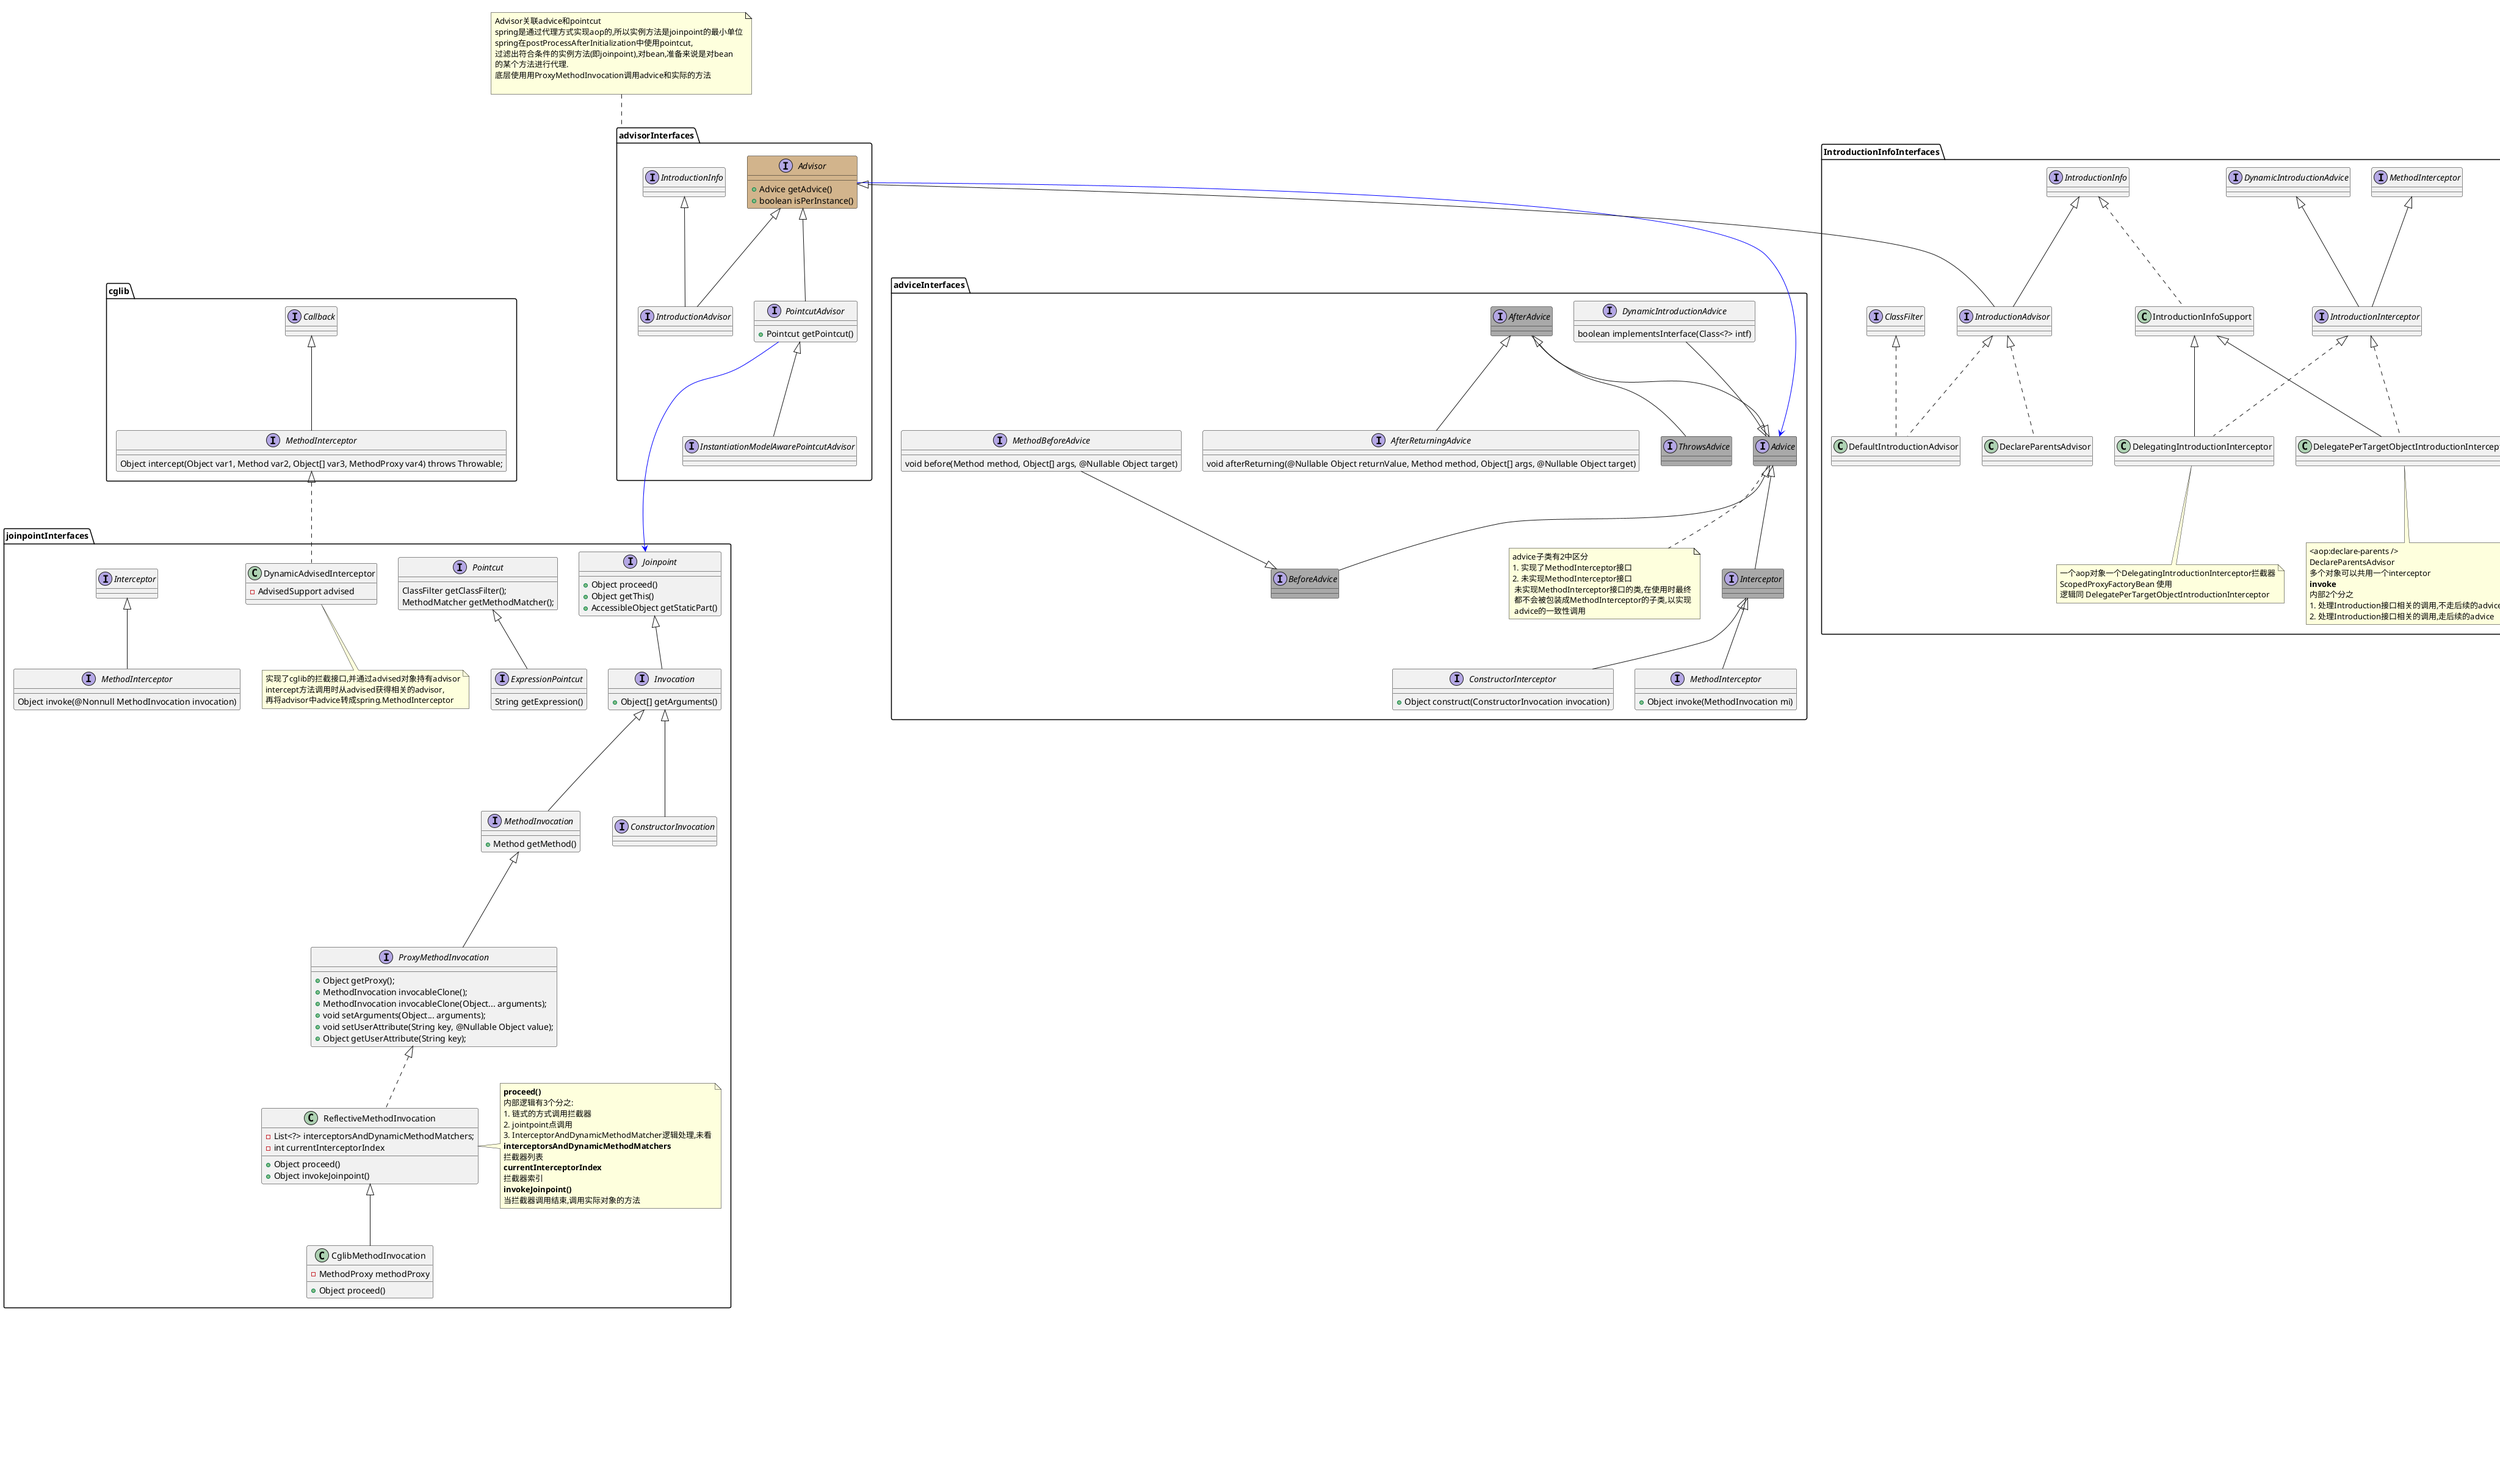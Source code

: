 @startuml
'https://plantuml.com/class-diagram

'DarkGrey 标记接口

namespace cglib {
    interface MethodInterceptor extends Callback {
        Object intercept(Object var1, Method var2, Object[] var3, MethodProxy var4) throws Throwable;
    }
}

interface Ordered {
	int HIGHEST_PRECEDENCE = Integer.MIN_VALUE;
	int LOWEST_PRECEDENCE = Integer.MAX_VALUE;
	+ int getOrder()
}

'joinpoint
namespace joinpointInterfaces {

    interface Joinpoint{
        + Object proceed()
        + Object getThis()
        + AccessibleObject getStaticPart()
    }
    interface Invocation extends Joinpoint{
        + Object[] getArguments()
    }
    interface MethodInvocation extends Invocation{
        + Method getMethod()
    }
    interface ProxyMethodInvocation extends MethodInvocation{
        + Object getProxy();
        + MethodInvocation invocableClone();
        + MethodInvocation invocableClone(Object... arguments);
        + void setArguments(Object... arguments);
        + void setUserAttribute(String key, @Nullable Object value);
        + Object getUserAttribute(String key);
    }



    interface ConstructorInvocation extends Invocation

    interface Pointcut{
        ClassFilter getClassFilter();
        MethodMatcher getMethodMatcher();
    }
    interface ExpressionPointcut extends Pointcut{
        String getExpression()
    }




    class DynamicAdvisedInterceptor implements cglib.MethodInterceptor{
        - AdvisedSupport advised
    }
    note bottom of  DynamicAdvisedInterceptor
    实现了cglib的拦截接口,并通过advised对象持有advisor
    intercept方法调用时从advised获得相关的advisor,
    再将advisor中advice转成spring.MethodInterceptor
    end note


    class ReflectiveMethodInvocation implements ProxyMethodInvocation{
        - List<?> interceptorsAndDynamicMethodMatchers;
        - int currentInterceptorIndex
        + Object proceed()
        + Object invokeJoinpoint()
    }
    note right of ReflectiveMethodInvocation
    **proceed()**
    内部逻辑有3个分之:
    #链式的方式调用拦截器
    #jointpoint点调用
    #InterceptorAndDynamicMethodMatcher逻辑处理,未看
    **interceptorsAndDynamicMethodMatchers**
    拦截器列表
    **currentInterceptorIndex**
    拦截器索引
    **invokeJoinpoint()**
    当拦截器调用结束,调用实际对象的方法
    end note

    class CglibMethodInvocation extends ReflectiveMethodInvocation{
        - MethodProxy methodProxy
        + Object proceed()
    }

    interface MethodInterceptor extends Interceptor{
        Object invoke(@Nonnull MethodInvocation invocation)
    }
}


'Advice
namespace adviceInterfaces {


    interface Advice #DarkGrey
    note bottom of Advice
    advice子类有2中区分
    #实现了MethodInterceptor接口
    #未实现MethodInterceptor接口
     未实现MethodInterceptor接口的类,在使用时最终
     都不会被包装成MethodInterceptor的子类,以实现
     advice的一致性调用
    end note

    interface AfterAdvice #DarkGrey
    AfterAdvice --|> Advice
    interface DynamicIntroductionAdvice{
        boolean implementsInterface(Class<?> intf)
    }
    DynamicIntroductionAdvice --|> Advice

    interface AfterReturningAdvice extends AfterAdvice{
        void afterReturning(@Nullable Object returnValue, Method method, Object[] args, @Nullable Object target)
    }
    interface ThrowsAdvice #DarkGrey extends AfterAdvice
    interface BeforeAdvice #DarkGrey extends Advice {
    }
    interface MethodBeforeAdvice  {
        void before(Method method, Object[] args, @Nullable Object target)
    }
    MethodBeforeAdvice --|> BeforeAdvice


    'Interceptor
    interface Interceptor #DarkGrey extends Advice
    interface ConstructorInterceptor extends Interceptor{
        + Object construct(ConstructorInvocation invocation)
    }
    interface MethodInterceptor extends Interceptor{
        + Object invoke(MethodInvocation mi)
    }


}





'Advisor
namespace advisorInterfaces {
    interface Advisor #tan {
        + Advice getAdvice()
        + boolean isPerInstance()
    }

    interface PointcutAdvisor extends Advisor{
        + Pointcut getPointcut()
    }

    interface InstantiationModelAwarePointcutAdvisor extends PointcutAdvisor{
    }
    interface IntroductionAdvisor extends Advisor, IntroductionInfo
}
note top of advisorInterfaces
Advisor关联advice和pointcut
spring是通过代理方式实现aop的,所以实例方法是joinpoint的最小单位
spring在postProcessAfterInitialization中使用pointcut,
过滤出符合条件的实例方法(即joinpoint),对bean,准备来说是对bean
的某个方法进行代理.
底层使用用ProxyMethodInvocation调用advice和实际的方法

end note

advisorInterfaces.Advisor -[#blue]--> adviceInterfaces.Advice
advisorInterfaces.PointcutAdvisor -[#blue]--> joinpointInterfaces.Joinpoint



class ProxyProcessorSupport extends ProxyConfig implements  BeanClassLoaderAware, AopInfrastructureBean {
     + int getOrder()
}




'IntroductionInfos
namespace IntroductionInfoInterfaces{
    interface IntroductionInfo

    interface IntroductionAdvisor extends advisorInterfaces.Advisor, IntroductionInfo

    interface IntroductionInterceptor extends MethodInterceptor, DynamicIntroductionAdvice

    class IntroductionInfoSupport implements IntroductionInfo
    class DefaultIntroductionAdvisor implements IntroductionAdvisor, ClassFilter
    class DelegatingIntroductionInterceptor extends IntroductionInfoSupport implements IntroductionInterceptor
    note bottom of DelegatingIntroductionInterceptor
    一个aop对象一个DelegatingIntroductionInterceptor拦截器
    ScopedProxyFactoryBean 使用
    逻辑同 DelegatePerTargetObjectIntroductionInterceptor
    end note
    class DeclareParentsAdvisor implements IntroductionAdvisor
    class DelegatePerTargetObjectIntroductionInterceptor extends IntroductionInfoSupport implements IntroductionInterceptor
    note bottom of DelegatePerTargetObjectIntroductionInterceptor
    <aop:declare-parents />
    DeclareParentsAdvisor
    多个对象可以共用一个interceptor
    **invoke**
    内部2个分之
    #处理Introduction接口相关的调用,不走后续的advice
    #处理Introduction接口相关的调用,走后续的advice
    end note
}



' beanPostProcessor
package beanPostProcessor{
    abstract class AbstractAutoProxyCreator #tan extends .ProxyProcessorSupport implements SmartInstantiationAwareBeanPostProcessor{
        - Map<Object, Class<?>> proxyTypes
        - Map<Object, Boolean> advisedBeans
        + Object getEarlyBeanReference(Object bean, String beanName)
        + Object postProcessAfterInitialization(@Nullable Object bean, String beanName)
    }
    note right of AbstractAutoProxyCreator
    从beanFactory查找所有advisor类型的beanDefinition
    使用advisor的pointcut对bean进行匹配,符合则创建代理对象
    **advisedBeans**bean 是否需要被通知的缓存
    key:beanName
    value:是否需要进行代理
    ===
    **advisedBeans**
    key:beanName
    value:被代理类的class对象
    end note

    abstract class AbstractAdvisorAutoProxyCreator  extends AbstractAutoProxyCreator  {

    }


    class AspectJAwareAdvisorAutoProxyCreator extends AbstractAdvisorAutoProxyCreator
    class InfrastructureAdvisorAutoProxyCreator extends AbstractAdvisorAutoProxyCreator
    class AnnotationAwareAspectJAutoProxyCreator extends AspectJAwareAdvisorAutoProxyCreator


}
note top of beanPostProcessor
AopConfigUtils.APC_PRIORITY_LIST 保存了3个类的优先级,以索引顺序作为优先级,越大优先级越高
    APC_PRIORITY_LIST.add(InfrastructureAdvisorAutoProxyCreator.class);
    APC_PRIORITY_LIST.add(AspectJAwareAdvisorAutoProxyCreator.class);
    APC_PRIORITY_LIST.add(AnnotationAwareAspectJAutoProxyCreator.class);
注册时会判断是否已经存在该类型的beanPostProcessor,
如果存在继续判断优先级,如果比原来的高,则修改beanDefinition的beanClass
为当前的beanPostProcessor
end note

interface TargetClassAware

' factory
namespace factory{
    interface Advised #AntiqueWhite extends .TargetClassAware {
    	void setTargetSource(TargetSource targetSource);
    	TargetSource getTargetSource();
    	Advisor[] getAdvisors();
    	void addAdvisor(Advisor advisor)
    	void addAdvice(Advice advice)
    }
    note top of Advised
    **Introduction**类型接口
    AbstractAutoProxyCreator#createProxy
    aop工厂的父类,保存aop代理工厂的配置信息
    advisor,advice,targetSource
    从spring中获取的aop代理对象,都可以转成该接口
    **将对象转成该类型可以动态的修改advice**
    end note

    class AdvisedSupport extends ProxyConfig implements Advised{
        - Map<MethodCacheKey, List<Object>> methodCache
        - List<Advisor> advisors
    }


    interface FactoryBean
    note top
    BeanFactory.FACTORY_BEAN_PREFIX="&"
    所有注册到容器中的 factoryBean 的名字前缀
    前缀+beanName获取factoryBean实例,
    beanName获取factoryBean创建的实例
    end note


    class ProxyCreatorSupport extends AdvisedSupport{
        - AopProxyFactory aopProxyFactory
    }

    ProxyCreatorSupport::aopProxyFactory -----> AopProxyFactory



    class ProxyFactory extends ProxyCreatorSupport {
        + Object getProxy()
        + Object getProxy(@Nullable ClassLoader classLoader)
    }
    note bottom of ProxyFactory
    不依赖Ioc容器方式,创建proxy对象
    end note

    class ScopedProxyFactoryBean extends ProxyConfig implements FactoryBean,AopInfrastructureBean{

    }
    note bottom of ScopedProxyFactoryBean
    <aop:scoped-proxy />
    **ScopedProxyFactoryBean#setBeanFactory**
    使用 ProxyFactory 创建代理对象
    添加DelegatingIntroductionInterceptor作为advisor
    **DelegatingIntroductionInterceptor**
    创建代理对象时会让代理对象实现scopedObject接口
    scopedObject 即Introduction类型接口
    调用invoke方法会判断是否Introduction类型接口
    是则直接调用 scopedObject 接口上的方法,不会拦截该接口
    不是则继续正常的拦截流程
    代理对象中持有的是DefaultScopedObject对象,
    DefaultScopedObject对实际代理对象进行包装


    end note

    class MethodLocatingFactoryBean implements FactoryBean
    note bottom of MethodLocatingFactoryBean
    返回一个方法
    end note

    class ProxyFactoryBean extends ProxyCreatorSupport implements FactoryBean{

    }
    note bottom of ProxyFactoryBean
    Ioc容器创建proxy对象
    end note
    class AspectJProxyFactory extends ProxyCreatorSupport



    interface AopProxyFactory {
        + AopProxy createAopProxy(AdvisedSupport config)
    }
    class DefaultAopProxyFactory implements AopProxyFactory {
    }
    AopProxyFactory::createAopProxy ----> proxy.AopProxy : 委托创建代理对象

}

'proxy
package proxy {


    interface AopProxy{
        + Object getProxy();
        + Object getProxy(@Nullable ClassLoader classLoader);
    }
    note bottom of AopProxy
    CglibAopProxy
    调用AopProxyUtils.completeProxiedInterfaces 找出aop需要的接口
    计算时是根据 AdvisedSupport 的子类,即实际的代理工厂来找的
    SpringProxy、Advised
    ===
    子类调用拦截器都是通过, ReflectiveMethodInvocation
    end note
    class CglibAopProxy implements AopProxy
    class ObjenesisCglibAopProxy extends CglibAopProxy
    class JdkDynamicAopProxy implements AopProxy, InvocationHandler



}

'===========


AbstractAutoProxyCreator::postProcessAfterInitialization -[#blue]--> factory.ProxyFactory : 调用factory创建代理对象

'static
card static {
    class AopContext{
        - ThreadLocal<Object> currentProxy
    }
}


namespace TargetSources {
    interface TargetSource extends .TargetClassAware {
        + Class<?> getTargetClass();
        + boolean isStatic();
        + Object getTarget() throws Exception;
        + void releaseTarget(Object target) throws Exception;
    }
    note left of TargetSource
    代理对象的包装类
    end note
    abstract class AbstractPrototypeBasedTargetSource extends AbstractBeanFactoryBasedTargetSource
    abstract class AbstractBeanFactoryBasedTargetSource implements TargetSource
    abstract class AbstractPoolingTargetSource extends AbstractPrototypeBasedTargetSource implements PoolingConfig

    class LazyInitTargetSource extends AbstractBeanFactoryBasedTargetSource
    class PrototypeTargetSource extends AbstractPrototypeBasedTargetSource
    class SimpleBeanTargetSource extends AbstractBeanFactoryBasedTargetSource
    note bottom of SimpleBeanTargetSource
    scoped-proxy 使用
    解决singleton依赖prototype时,prototype使用时不会重新创建
    getTarget()方法从beanFactory中返回原型对象
    end note
    class CommonsPool2TargetSource extends AbstractPoolingTargetSource
    class SingletonTargetSource implements TargetSource

}



abstract class AopUtils{
	+ static boolean isAopProxy(@Nullable Object object)
	+ static boolean isJdkDynamicProxy(@Nullable Object object)
	+ static boolean isCglibProxy(@Nullable Object object)
}
interface TargetClassAware {
	+ Class<?> getTargetClass();
}
interface AopInfrastructureBean #DarkGrey
note top
标记接口,所有标记这个接口的类,Spring
不会使用自动代理,即使pointcut匹配
end note


class ScopedObject



interface TransactionalProxy #DarkGrey extends SpringProxy
interface SpringProxy #DarkGrey
note top
所有Spring的AOP代理对象都会实现,标记接口
可以用来检查代理对象是不是生成的
end note

class ProxyConfig{
	- boolean proxyTargetClass = false;
	- boolean optimize = false;
	- boolean opaque = false;
	- boolean exposeProxy = false;
	- boolean frozen = false;
	+ void copyFrom(ProxyConfig other)
}
note top of ProxyConfig
[[https://docs.spring.io/spring-framework/docs/current/reference/html/core.html#aop-pfb spring]]
end note

skinparam GroupInheritance 4



interface AspectInstanceFactory {
     + int getOrder()
}
class SimpleBeanFactoryAwareAspectInstanceFactory implements AspectInstanceFactory








@enduml